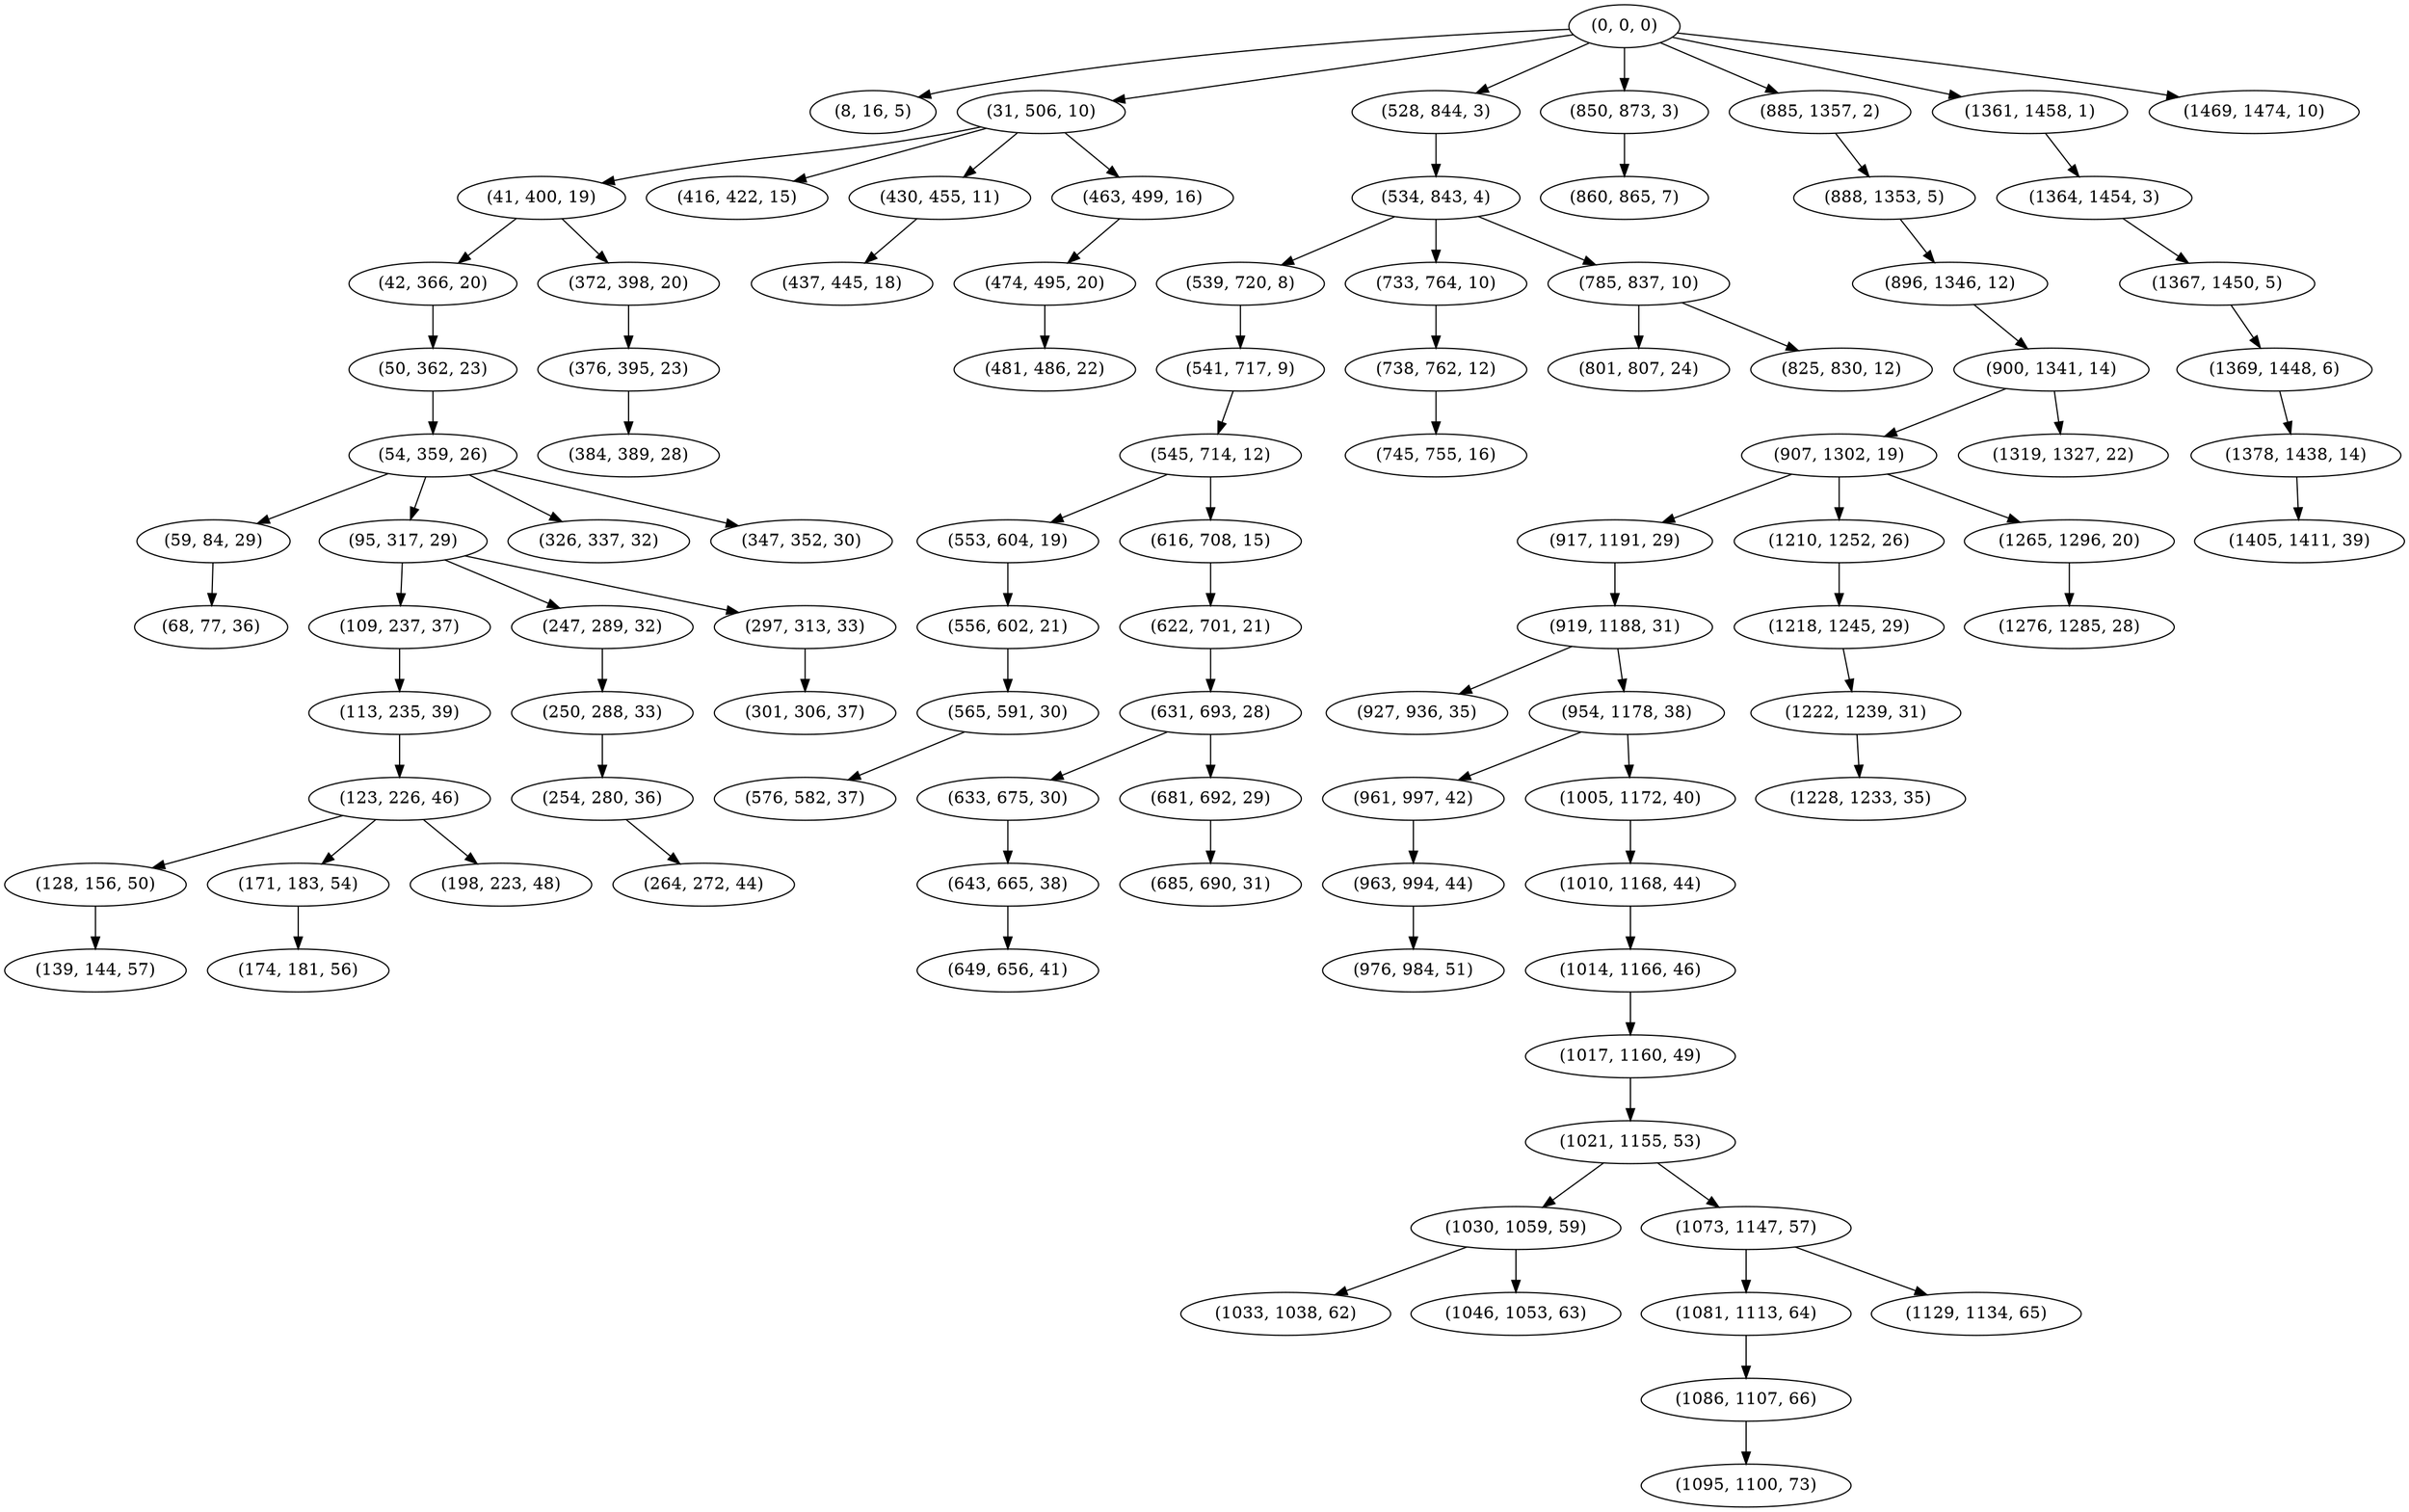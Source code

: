 digraph tree {
    "(0, 0, 0)";
    "(8, 16, 5)";
    "(31, 506, 10)";
    "(41, 400, 19)";
    "(42, 366, 20)";
    "(50, 362, 23)";
    "(54, 359, 26)";
    "(59, 84, 29)";
    "(68, 77, 36)";
    "(95, 317, 29)";
    "(109, 237, 37)";
    "(113, 235, 39)";
    "(123, 226, 46)";
    "(128, 156, 50)";
    "(139, 144, 57)";
    "(171, 183, 54)";
    "(174, 181, 56)";
    "(198, 223, 48)";
    "(247, 289, 32)";
    "(250, 288, 33)";
    "(254, 280, 36)";
    "(264, 272, 44)";
    "(297, 313, 33)";
    "(301, 306, 37)";
    "(326, 337, 32)";
    "(347, 352, 30)";
    "(372, 398, 20)";
    "(376, 395, 23)";
    "(384, 389, 28)";
    "(416, 422, 15)";
    "(430, 455, 11)";
    "(437, 445, 18)";
    "(463, 499, 16)";
    "(474, 495, 20)";
    "(481, 486, 22)";
    "(528, 844, 3)";
    "(534, 843, 4)";
    "(539, 720, 8)";
    "(541, 717, 9)";
    "(545, 714, 12)";
    "(553, 604, 19)";
    "(556, 602, 21)";
    "(565, 591, 30)";
    "(576, 582, 37)";
    "(616, 708, 15)";
    "(622, 701, 21)";
    "(631, 693, 28)";
    "(633, 675, 30)";
    "(643, 665, 38)";
    "(649, 656, 41)";
    "(681, 692, 29)";
    "(685, 690, 31)";
    "(733, 764, 10)";
    "(738, 762, 12)";
    "(745, 755, 16)";
    "(785, 837, 10)";
    "(801, 807, 24)";
    "(825, 830, 12)";
    "(850, 873, 3)";
    "(860, 865, 7)";
    "(885, 1357, 2)";
    "(888, 1353, 5)";
    "(896, 1346, 12)";
    "(900, 1341, 14)";
    "(907, 1302, 19)";
    "(917, 1191, 29)";
    "(919, 1188, 31)";
    "(927, 936, 35)";
    "(954, 1178, 38)";
    "(961, 997, 42)";
    "(963, 994, 44)";
    "(976, 984, 51)";
    "(1005, 1172, 40)";
    "(1010, 1168, 44)";
    "(1014, 1166, 46)";
    "(1017, 1160, 49)";
    "(1021, 1155, 53)";
    "(1030, 1059, 59)";
    "(1033, 1038, 62)";
    "(1046, 1053, 63)";
    "(1073, 1147, 57)";
    "(1081, 1113, 64)";
    "(1086, 1107, 66)";
    "(1095, 1100, 73)";
    "(1129, 1134, 65)";
    "(1210, 1252, 26)";
    "(1218, 1245, 29)";
    "(1222, 1239, 31)";
    "(1228, 1233, 35)";
    "(1265, 1296, 20)";
    "(1276, 1285, 28)";
    "(1319, 1327, 22)";
    "(1361, 1458, 1)";
    "(1364, 1454, 3)";
    "(1367, 1450, 5)";
    "(1369, 1448, 6)";
    "(1378, 1438, 14)";
    "(1405, 1411, 39)";
    "(1469, 1474, 10)";
    "(0, 0, 0)" -> "(8, 16, 5)";
    "(0, 0, 0)" -> "(31, 506, 10)";
    "(0, 0, 0)" -> "(528, 844, 3)";
    "(0, 0, 0)" -> "(850, 873, 3)";
    "(0, 0, 0)" -> "(885, 1357, 2)";
    "(0, 0, 0)" -> "(1361, 1458, 1)";
    "(0, 0, 0)" -> "(1469, 1474, 10)";
    "(31, 506, 10)" -> "(41, 400, 19)";
    "(31, 506, 10)" -> "(416, 422, 15)";
    "(31, 506, 10)" -> "(430, 455, 11)";
    "(31, 506, 10)" -> "(463, 499, 16)";
    "(41, 400, 19)" -> "(42, 366, 20)";
    "(41, 400, 19)" -> "(372, 398, 20)";
    "(42, 366, 20)" -> "(50, 362, 23)";
    "(50, 362, 23)" -> "(54, 359, 26)";
    "(54, 359, 26)" -> "(59, 84, 29)";
    "(54, 359, 26)" -> "(95, 317, 29)";
    "(54, 359, 26)" -> "(326, 337, 32)";
    "(54, 359, 26)" -> "(347, 352, 30)";
    "(59, 84, 29)" -> "(68, 77, 36)";
    "(95, 317, 29)" -> "(109, 237, 37)";
    "(95, 317, 29)" -> "(247, 289, 32)";
    "(95, 317, 29)" -> "(297, 313, 33)";
    "(109, 237, 37)" -> "(113, 235, 39)";
    "(113, 235, 39)" -> "(123, 226, 46)";
    "(123, 226, 46)" -> "(128, 156, 50)";
    "(123, 226, 46)" -> "(171, 183, 54)";
    "(123, 226, 46)" -> "(198, 223, 48)";
    "(128, 156, 50)" -> "(139, 144, 57)";
    "(171, 183, 54)" -> "(174, 181, 56)";
    "(247, 289, 32)" -> "(250, 288, 33)";
    "(250, 288, 33)" -> "(254, 280, 36)";
    "(254, 280, 36)" -> "(264, 272, 44)";
    "(297, 313, 33)" -> "(301, 306, 37)";
    "(372, 398, 20)" -> "(376, 395, 23)";
    "(376, 395, 23)" -> "(384, 389, 28)";
    "(430, 455, 11)" -> "(437, 445, 18)";
    "(463, 499, 16)" -> "(474, 495, 20)";
    "(474, 495, 20)" -> "(481, 486, 22)";
    "(528, 844, 3)" -> "(534, 843, 4)";
    "(534, 843, 4)" -> "(539, 720, 8)";
    "(534, 843, 4)" -> "(733, 764, 10)";
    "(534, 843, 4)" -> "(785, 837, 10)";
    "(539, 720, 8)" -> "(541, 717, 9)";
    "(541, 717, 9)" -> "(545, 714, 12)";
    "(545, 714, 12)" -> "(553, 604, 19)";
    "(545, 714, 12)" -> "(616, 708, 15)";
    "(553, 604, 19)" -> "(556, 602, 21)";
    "(556, 602, 21)" -> "(565, 591, 30)";
    "(565, 591, 30)" -> "(576, 582, 37)";
    "(616, 708, 15)" -> "(622, 701, 21)";
    "(622, 701, 21)" -> "(631, 693, 28)";
    "(631, 693, 28)" -> "(633, 675, 30)";
    "(631, 693, 28)" -> "(681, 692, 29)";
    "(633, 675, 30)" -> "(643, 665, 38)";
    "(643, 665, 38)" -> "(649, 656, 41)";
    "(681, 692, 29)" -> "(685, 690, 31)";
    "(733, 764, 10)" -> "(738, 762, 12)";
    "(738, 762, 12)" -> "(745, 755, 16)";
    "(785, 837, 10)" -> "(801, 807, 24)";
    "(785, 837, 10)" -> "(825, 830, 12)";
    "(850, 873, 3)" -> "(860, 865, 7)";
    "(885, 1357, 2)" -> "(888, 1353, 5)";
    "(888, 1353, 5)" -> "(896, 1346, 12)";
    "(896, 1346, 12)" -> "(900, 1341, 14)";
    "(900, 1341, 14)" -> "(907, 1302, 19)";
    "(900, 1341, 14)" -> "(1319, 1327, 22)";
    "(907, 1302, 19)" -> "(917, 1191, 29)";
    "(907, 1302, 19)" -> "(1210, 1252, 26)";
    "(907, 1302, 19)" -> "(1265, 1296, 20)";
    "(917, 1191, 29)" -> "(919, 1188, 31)";
    "(919, 1188, 31)" -> "(927, 936, 35)";
    "(919, 1188, 31)" -> "(954, 1178, 38)";
    "(954, 1178, 38)" -> "(961, 997, 42)";
    "(954, 1178, 38)" -> "(1005, 1172, 40)";
    "(961, 997, 42)" -> "(963, 994, 44)";
    "(963, 994, 44)" -> "(976, 984, 51)";
    "(1005, 1172, 40)" -> "(1010, 1168, 44)";
    "(1010, 1168, 44)" -> "(1014, 1166, 46)";
    "(1014, 1166, 46)" -> "(1017, 1160, 49)";
    "(1017, 1160, 49)" -> "(1021, 1155, 53)";
    "(1021, 1155, 53)" -> "(1030, 1059, 59)";
    "(1021, 1155, 53)" -> "(1073, 1147, 57)";
    "(1030, 1059, 59)" -> "(1033, 1038, 62)";
    "(1030, 1059, 59)" -> "(1046, 1053, 63)";
    "(1073, 1147, 57)" -> "(1081, 1113, 64)";
    "(1073, 1147, 57)" -> "(1129, 1134, 65)";
    "(1081, 1113, 64)" -> "(1086, 1107, 66)";
    "(1086, 1107, 66)" -> "(1095, 1100, 73)";
    "(1210, 1252, 26)" -> "(1218, 1245, 29)";
    "(1218, 1245, 29)" -> "(1222, 1239, 31)";
    "(1222, 1239, 31)" -> "(1228, 1233, 35)";
    "(1265, 1296, 20)" -> "(1276, 1285, 28)";
    "(1361, 1458, 1)" -> "(1364, 1454, 3)";
    "(1364, 1454, 3)" -> "(1367, 1450, 5)";
    "(1367, 1450, 5)" -> "(1369, 1448, 6)";
    "(1369, 1448, 6)" -> "(1378, 1438, 14)";
    "(1378, 1438, 14)" -> "(1405, 1411, 39)";
}
